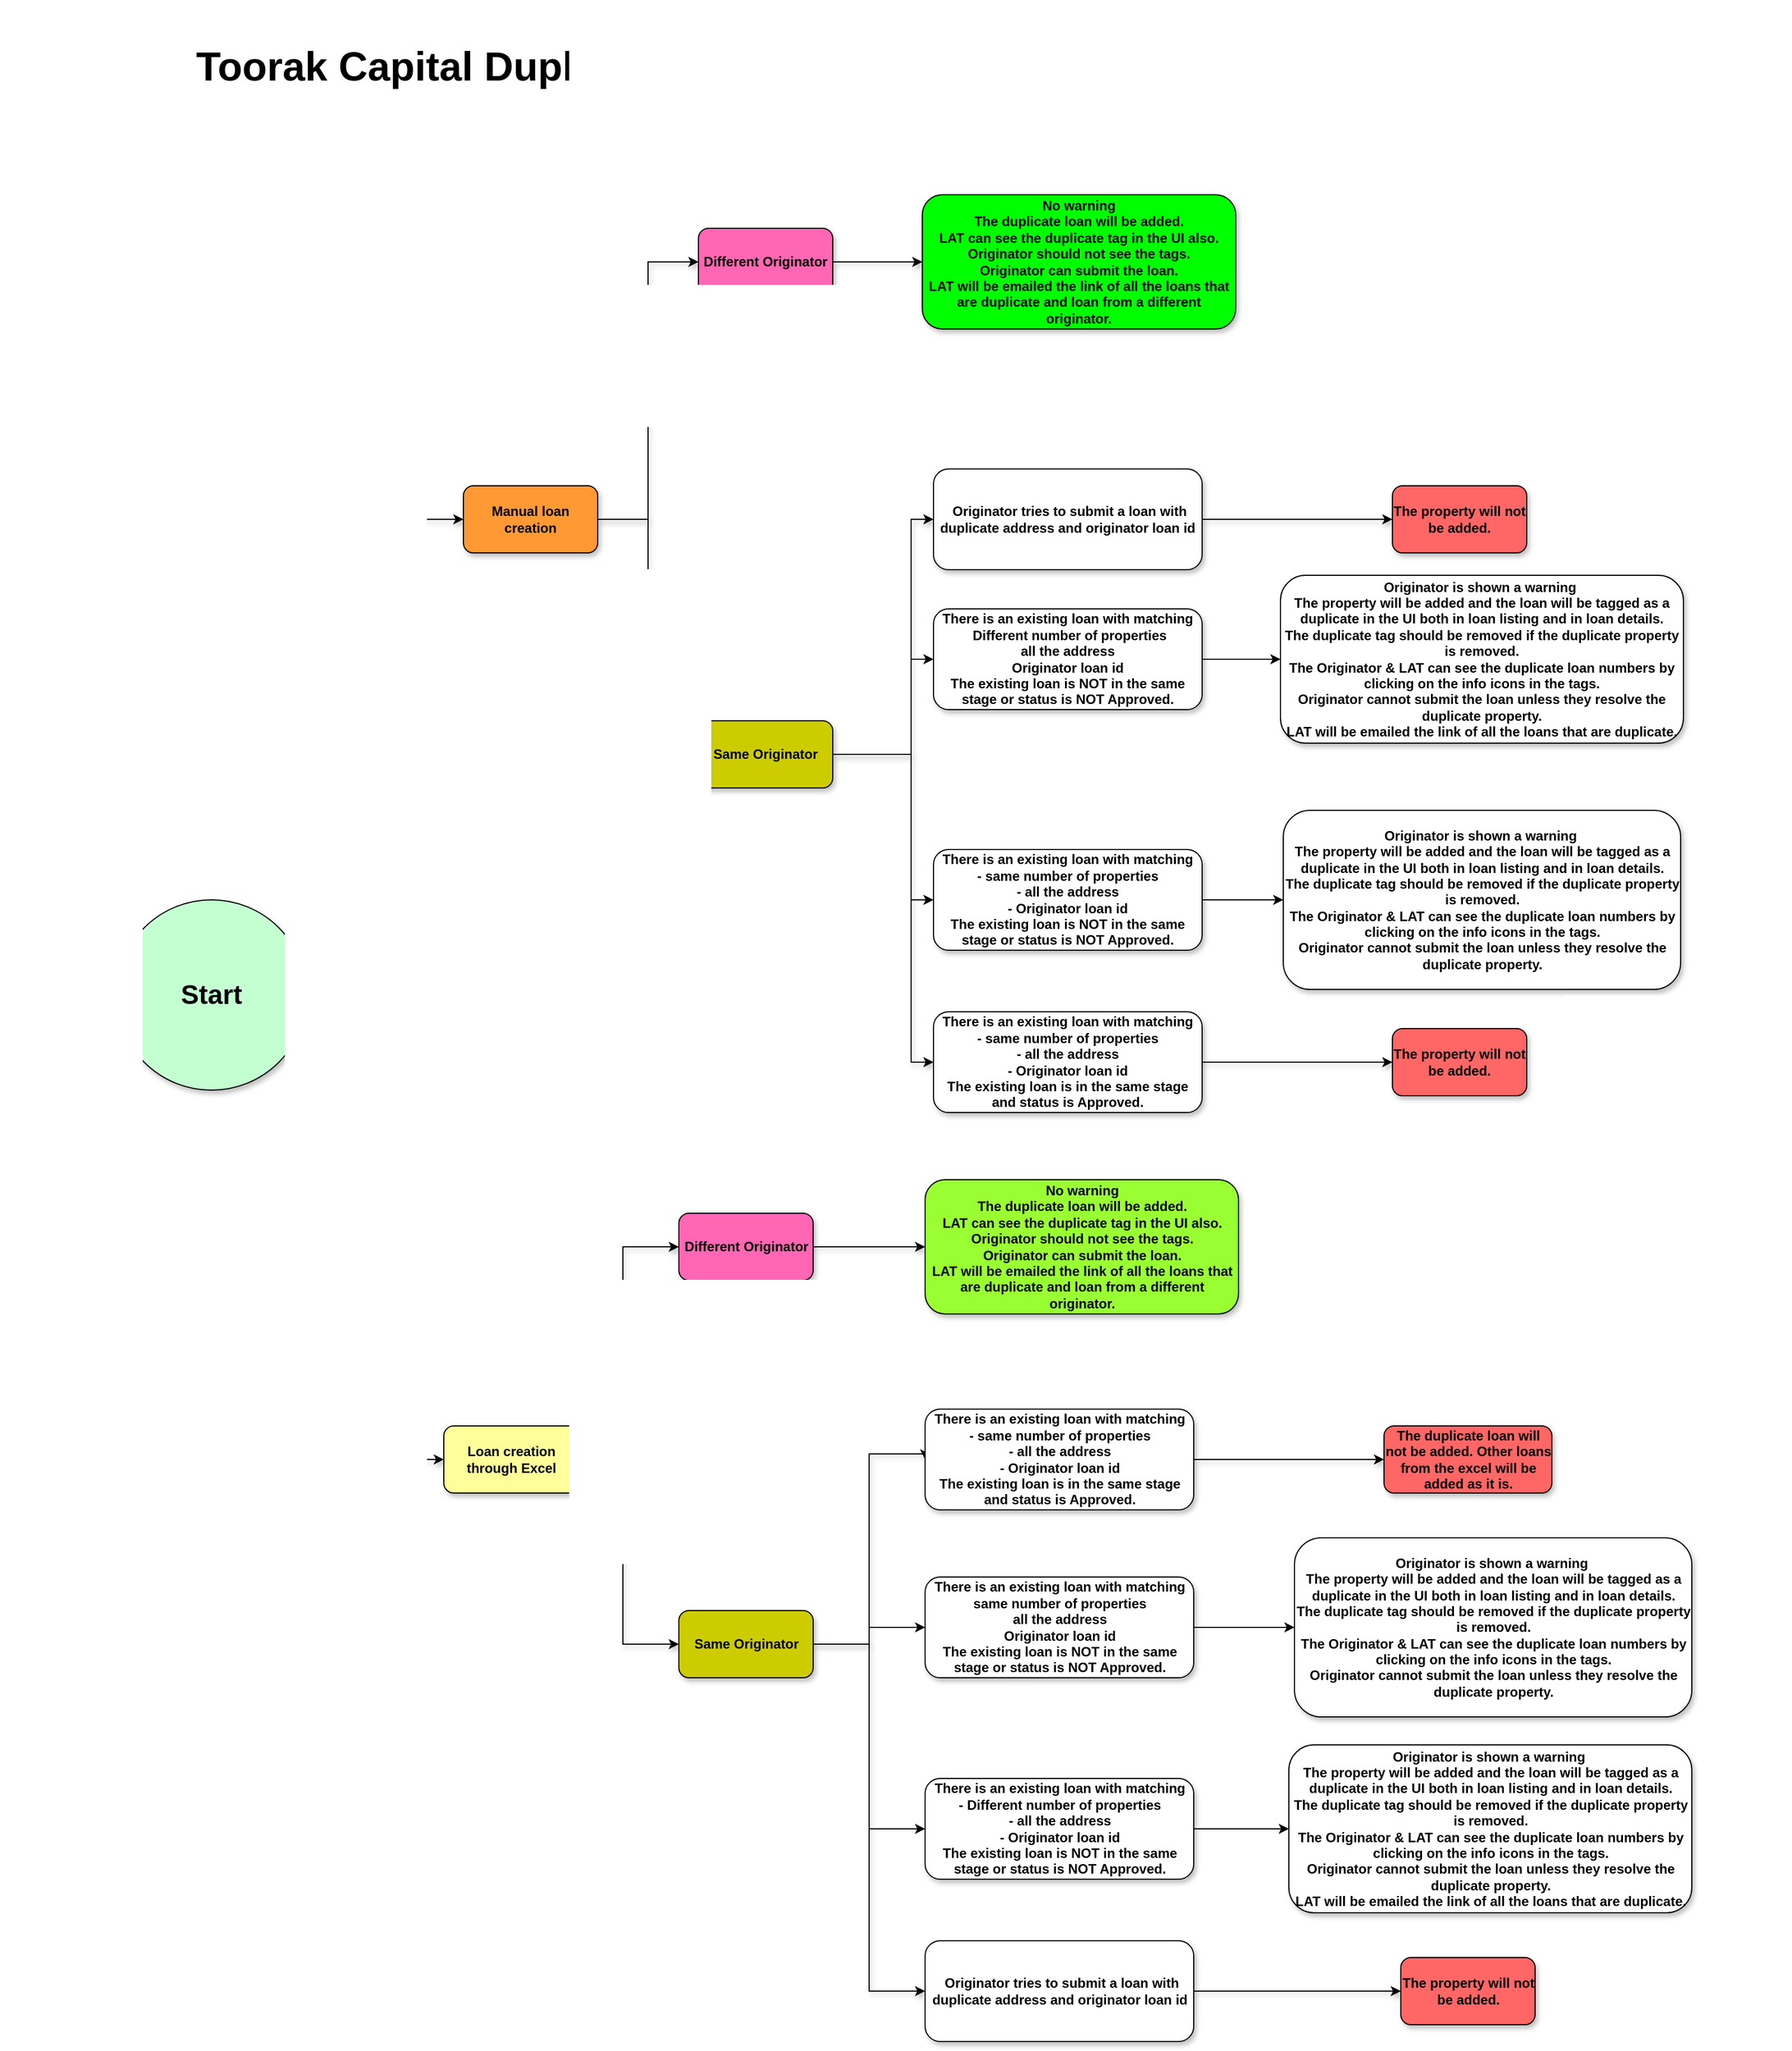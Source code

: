 <mxfile version="13.6.5" type="github">
  <diagram id="qH6c3s9MMgLRUwGL3_td" name="Page-1">
    <mxGraphModel dx="3058" dy="960" grid="1" gridSize="10" guides="1" tooltips="1" connect="1" arrows="1" fold="1" page="1" pageScale="1" pageWidth="850" pageHeight="1100" math="0" shadow="0">
      <root>
        <mxCell id="0" />
        <mxCell id="1" parent="0" />
        <mxCell id="ZVSDZQNDmMW8suPTSfCe-81" style="edgeStyle=orthogonalEdgeStyle;rounded=0;orthogonalLoop=1;jettySize=auto;html=1;entryX=0;entryY=0.5;entryDx=0;entryDy=0;shadow=1;" parent="1" source="ZVSDZQNDmMW8suPTSfCe-1" target="ZVSDZQNDmMW8suPTSfCe-3" edge="1">
          <mxGeometry relative="1" as="geometry">
            <Array as="points">
              <mxPoint x="-470" y="995" />
              <mxPoint x="-470" y="570" />
            </Array>
          </mxGeometry>
        </mxCell>
        <mxCell id="ZVSDZQNDmMW8suPTSfCe-125" style="edgeStyle=orthogonalEdgeStyle;rounded=0;orthogonalLoop=1;jettySize=auto;html=1;entryX=0;entryY=0.5;entryDx=0;entryDy=0;shadow=1;" parent="1" source="ZVSDZQNDmMW8suPTSfCe-1" target="ZVSDZQNDmMW8suPTSfCe-2" edge="1">
          <mxGeometry relative="1" as="geometry" />
        </mxCell>
        <mxCell id="ZVSDZQNDmMW8suPTSfCe-1" value="&lt;font style=&quot;font-size: 24px&quot;&gt;Start&lt;/font&gt;" style="ellipse;whiteSpace=wrap;html=1;aspect=fixed;fillColor=#C4FFD2;fontStyle=1;shadow=1;" parent="1" vertex="1">
          <mxGeometry x="-700" y="910" width="170" height="170" as="geometry" />
        </mxCell>
        <mxCell id="ZVSDZQNDmMW8suPTSfCe-97" style="edgeStyle=orthogonalEdgeStyle;rounded=0;orthogonalLoop=1;jettySize=auto;html=1;entryX=0;entryY=0.5;entryDx=0;entryDy=0;shadow=1;" parent="1" source="ZVSDZQNDmMW8suPTSfCe-2" target="ZVSDZQNDmMW8suPTSfCe-4" edge="1">
          <mxGeometry relative="1" as="geometry">
            <Array as="points">
              <mxPoint x="-247.5" y="1410" />
              <mxPoint x="-247.5" y="1575" />
            </Array>
          </mxGeometry>
        </mxCell>
        <mxCell id="ZVSDZQNDmMW8suPTSfCe-136" style="edgeStyle=orthogonalEdgeStyle;rounded=0;orthogonalLoop=1;jettySize=auto;html=1;entryX=0;entryY=0.5;entryDx=0;entryDy=0;shadow=1;" parent="1" source="ZVSDZQNDmMW8suPTSfCe-2" target="ZVSDZQNDmMW8suPTSfCe-5" edge="1">
          <mxGeometry relative="1" as="geometry">
            <Array as="points">
              <mxPoint x="-247.5" y="1410" />
              <mxPoint x="-247.5" y="1220" />
            </Array>
          </mxGeometry>
        </mxCell>
        <mxCell id="ZVSDZQNDmMW8suPTSfCe-2" value="Loan creation through Excel" style="rounded=1;whiteSpace=wrap;html=1;fillColor=#FFFF99;fontStyle=1;shadow=1;" parent="1" vertex="1">
          <mxGeometry x="-407.5" y="1380" width="120" height="60" as="geometry" />
        </mxCell>
        <mxCell id="ZVSDZQNDmMW8suPTSfCe-138" style="edgeStyle=orthogonalEdgeStyle;rounded=0;orthogonalLoop=1;jettySize=auto;html=1;entryX=0;entryY=0.5;entryDx=0;entryDy=0;shadow=1;" parent="1" source="ZVSDZQNDmMW8suPTSfCe-4" target="ZVSDZQNDmMW8suPTSfCe-48" edge="1">
          <mxGeometry relative="1" as="geometry">
            <Array as="points">
              <mxPoint x="-27.5" y="1575" />
              <mxPoint x="-27.5" y="1405" />
            </Array>
          </mxGeometry>
        </mxCell>
        <mxCell id="ZVSDZQNDmMW8suPTSfCe-141" style="edgeStyle=orthogonalEdgeStyle;rounded=0;orthogonalLoop=1;jettySize=auto;html=1;entryX=0;entryY=0.5;entryDx=0;entryDy=0;shadow=1;" parent="1" source="ZVSDZQNDmMW8suPTSfCe-4" target="ZVSDZQNDmMW8suPTSfCe-57" edge="1">
          <mxGeometry relative="1" as="geometry">
            <Array as="points">
              <mxPoint x="-27.5" y="1575" />
              <mxPoint x="-27.5" y="1885" />
            </Array>
          </mxGeometry>
        </mxCell>
        <mxCell id="Y5H-Db6mOPBbh7kAJmND-1" style="edgeStyle=orthogonalEdgeStyle;rounded=0;orthogonalLoop=1;jettySize=auto;html=1;entryX=0;entryY=0.5;entryDx=0;entryDy=0;" parent="1" source="ZVSDZQNDmMW8suPTSfCe-4" target="ZVSDZQNDmMW8suPTSfCe-51" edge="1">
          <mxGeometry relative="1" as="geometry">
            <Array as="points">
              <mxPoint x="-27.5" y="1575" />
              <mxPoint x="-27.5" y="1560" />
            </Array>
          </mxGeometry>
        </mxCell>
        <mxCell id="Y5H-Db6mOPBbh7kAJmND-2" style="edgeStyle=orthogonalEdgeStyle;rounded=0;orthogonalLoop=1;jettySize=auto;html=1;entryX=0;entryY=0.5;entryDx=0;entryDy=0;" parent="1" source="ZVSDZQNDmMW8suPTSfCe-4" target="ZVSDZQNDmMW8suPTSfCe-54" edge="1">
          <mxGeometry relative="1" as="geometry">
            <Array as="points">
              <mxPoint x="-27.5" y="1575" />
              <mxPoint x="-27.5" y="1740" />
            </Array>
          </mxGeometry>
        </mxCell>
        <mxCell id="ZVSDZQNDmMW8suPTSfCe-4" value="Same Originator" style="rounded=1;whiteSpace=wrap;html=1;fillColor=#CCCC00;fontStyle=1;shadow=1;" parent="1" vertex="1">
          <mxGeometry x="-197.5" y="1545" width="120" height="60" as="geometry" />
        </mxCell>
        <mxCell id="ZVSDZQNDmMW8suPTSfCe-109" style="edgeStyle=orthogonalEdgeStyle;rounded=0;orthogonalLoop=1;jettySize=auto;html=1;entryX=0;entryY=0.5;entryDx=0;entryDy=0;shadow=1;" parent="1" source="ZVSDZQNDmMW8suPTSfCe-5" target="ZVSDZQNDmMW8suPTSfCe-66" edge="1">
          <mxGeometry relative="1" as="geometry" />
        </mxCell>
        <mxCell id="ZVSDZQNDmMW8suPTSfCe-5" value="Different Originator" style="rounded=1;whiteSpace=wrap;html=1;fillColor=#FF66B3;fontStyle=1;shadow=1;" parent="1" vertex="1">
          <mxGeometry x="-197.5" y="1190" width="120" height="60" as="geometry" />
        </mxCell>
        <mxCell id="ZVSDZQNDmMW8suPTSfCe-130" style="edgeStyle=orthogonalEdgeStyle;rounded=0;orthogonalLoop=1;jettySize=auto;html=1;entryX=0;entryY=0.5;entryDx=0;entryDy=0;shadow=1;" parent="1" source="ZVSDZQNDmMW8suPTSfCe-6" target="ZVSDZQNDmMW8suPTSfCe-31" edge="1">
          <mxGeometry relative="1" as="geometry">
            <Array as="points">
              <mxPoint x="10" y="780" />
              <mxPoint x="10" y="570" />
            </Array>
          </mxGeometry>
        </mxCell>
        <mxCell id="ZVSDZQNDmMW8suPTSfCe-133" style="edgeStyle=orthogonalEdgeStyle;rounded=0;orthogonalLoop=1;jettySize=auto;html=1;entryX=0;entryY=0.5;entryDx=0;entryDy=0;shadow=1;" parent="1" source="ZVSDZQNDmMW8suPTSfCe-6" target="ZVSDZQNDmMW8suPTSfCe-19" edge="1">
          <mxGeometry relative="1" as="geometry">
            <Array as="points">
              <mxPoint x="10" y="780" />
              <mxPoint x="10" y="1055" />
            </Array>
          </mxGeometry>
        </mxCell>
        <mxCell id="Y5H-Db6mOPBbh7kAJmND-7" style="edgeStyle=orthogonalEdgeStyle;rounded=0;orthogonalLoop=1;jettySize=auto;html=1;entryX=0;entryY=0.5;entryDx=0;entryDy=0;" parent="1" source="ZVSDZQNDmMW8suPTSfCe-6" target="ZVSDZQNDmMW8suPTSfCe-28" edge="1">
          <mxGeometry relative="1" as="geometry">
            <Array as="points">
              <mxPoint x="10" y="780" />
              <mxPoint x="10" y="695" />
            </Array>
          </mxGeometry>
        </mxCell>
        <mxCell id="Y5H-Db6mOPBbh7kAJmND-8" style="edgeStyle=orthogonalEdgeStyle;rounded=0;orthogonalLoop=1;jettySize=auto;html=1;entryX=0;entryY=0.5;entryDx=0;entryDy=0;" parent="1" source="ZVSDZQNDmMW8suPTSfCe-6" target="ZVSDZQNDmMW8suPTSfCe-23" edge="1">
          <mxGeometry relative="1" as="geometry">
            <Array as="points">
              <mxPoint x="10" y="780" />
              <mxPoint x="10" y="910" />
            </Array>
          </mxGeometry>
        </mxCell>
        <mxCell id="ZVSDZQNDmMW8suPTSfCe-6" value="Same Originator" style="rounded=1;whiteSpace=wrap;html=1;fillColor=#CCCC00;fontStyle=1;shadow=1;" parent="1" vertex="1">
          <mxGeometry x="-180" y="750" width="120" height="60" as="geometry" />
        </mxCell>
        <mxCell id="ZVSDZQNDmMW8suPTSfCe-108" style="edgeStyle=orthogonalEdgeStyle;rounded=0;orthogonalLoop=1;jettySize=auto;html=1;entryX=0;entryY=0.5;entryDx=0;entryDy=0;shadow=1;" parent="1" source="ZVSDZQNDmMW8suPTSfCe-7" target="ZVSDZQNDmMW8suPTSfCe-68" edge="1">
          <mxGeometry relative="1" as="geometry" />
        </mxCell>
        <mxCell id="ZVSDZQNDmMW8suPTSfCe-7" value="Different Originator" style="rounded=1;whiteSpace=wrap;html=1;fillColor=#FF66B3;shadow=1;fontStyle=1" parent="1" vertex="1">
          <mxGeometry x="-180" y="310" width="120" height="60" as="geometry" />
        </mxCell>
        <mxCell id="ZVSDZQNDmMW8suPTSfCe-104" style="edgeStyle=orthogonalEdgeStyle;rounded=0;orthogonalLoop=1;jettySize=auto;html=1;entryX=0;entryY=0.5;entryDx=0;entryDy=0;shadow=1;" parent="1" source="ZVSDZQNDmMW8suPTSfCe-19" target="ZVSDZQNDmMW8suPTSfCe-20" edge="1">
          <mxGeometry relative="1" as="geometry" />
        </mxCell>
        <mxCell id="ZVSDZQNDmMW8suPTSfCe-19" value="&lt;div&gt;There is an existing loan with matching&lt;/div&gt;&lt;div&gt;- same number of properties&lt;/div&gt;&lt;div&gt;- all the address&lt;/div&gt;&lt;div&gt;- Originator loan id&lt;/div&gt;&lt;div&gt;The existing loan is in the same stage and status is Approved.&lt;/div&gt;" style="rounded=1;whiteSpace=wrap;html=1;fontStyle=1;shadow=1;" parent="1" vertex="1">
          <mxGeometry x="30" y="1010" width="240" height="90" as="geometry" />
        </mxCell>
        <mxCell id="ZVSDZQNDmMW8suPTSfCe-20" value="The property will not be added." style="rounded=1;whiteSpace=wrap;html=1;fillColor=#FF6666;fontStyle=1;shadow=1;" parent="1" vertex="1">
          <mxGeometry x="440" y="1025" width="120" height="60" as="geometry" />
        </mxCell>
        <mxCell id="Y5H-Db6mOPBbh7kAJmND-6" style="edgeStyle=orthogonalEdgeStyle;rounded=0;orthogonalLoop=1;jettySize=auto;html=1;" parent="1" source="ZVSDZQNDmMW8suPTSfCe-23" target="ZVSDZQNDmMW8suPTSfCe-24" edge="1">
          <mxGeometry relative="1" as="geometry" />
        </mxCell>
        <mxCell id="ZVSDZQNDmMW8suPTSfCe-23" value="&lt;div&gt;There is an existing loan with matching&lt;/div&gt;&lt;div&gt;- same number of properties&lt;/div&gt;&lt;div&gt;- all the address&lt;/div&gt;&lt;div&gt;- Originator loan id&lt;/div&gt;&lt;div&gt;The existing loan is NOT in the same stage or status is NOT Approved.&lt;/div&gt;" style="rounded=1;whiteSpace=wrap;html=1;fontStyle=1;shadow=1;" parent="1" vertex="1">
          <mxGeometry x="30" y="865" width="240" height="90" as="geometry" />
        </mxCell>
        <mxCell id="ZVSDZQNDmMW8suPTSfCe-24" value="&lt;div&gt;Originator is shown a warning&amp;nbsp;&lt;/div&gt;&lt;div&gt;The property will be added and the loan will be tagged as a duplicate in the UI both in loan listing and in loan details.&lt;/div&gt;&lt;div&gt;The duplicate tag should be removed if the duplicate property is removed.&lt;/div&gt;&lt;div&gt;The Originator &amp;amp; LAT can see the duplicate loan numbers by clicking on the info icons in the tags.&lt;/div&gt;&lt;div&gt;Originator cannot submit the loan unless they resolve the duplicate property.&lt;/div&gt;" style="rounded=1;whiteSpace=wrap;html=1;fontStyle=1;shadow=1;" parent="1" vertex="1">
          <mxGeometry x="342.5" y="830" width="355" height="160" as="geometry" />
        </mxCell>
        <mxCell id="Y5H-Db6mOPBbh7kAJmND-5" style="edgeStyle=orthogonalEdgeStyle;rounded=0;orthogonalLoop=1;jettySize=auto;html=1;entryX=0;entryY=0.5;entryDx=0;entryDy=0;" parent="1" source="ZVSDZQNDmMW8suPTSfCe-28" target="ZVSDZQNDmMW8suPTSfCe-29" edge="1">
          <mxGeometry relative="1" as="geometry" />
        </mxCell>
        <mxCell id="ZVSDZQNDmMW8suPTSfCe-28" value="&lt;div&gt;There is an existing loan with matching&lt;/div&gt;&lt;div&gt;&amp;nbsp;Different number of properties&lt;/div&gt;&lt;div&gt;all the address&lt;/div&gt;&lt;div&gt;Originator loan id&lt;/div&gt;&lt;div&gt;The existing loan is NOT in the same stage or status is NOT Approved.&lt;/div&gt;" style="rounded=1;whiteSpace=wrap;html=1;fontStyle=1;shadow=1;" parent="1" vertex="1">
          <mxGeometry x="30" y="650" width="240" height="90" as="geometry" />
        </mxCell>
        <mxCell id="ZVSDZQNDmMW8suPTSfCe-29" value="&lt;div&gt;Originator is shown a warning&amp;nbsp;&lt;/div&gt;&lt;div&gt;The property will be added and the loan will be tagged as a duplicate in the UI both in loan listing and in loan details.&lt;/div&gt;&lt;div&gt;The duplicate tag should be removed if the duplicate property is removed.&lt;/div&gt;&lt;div&gt;The Originator &amp;amp; LAT can see the duplicate loan numbers by clicking on the info icons in the tags.&lt;/div&gt;&lt;div&gt;Originator cannot submit the loan unless they resolve the duplicate property.&lt;/div&gt;&lt;div&gt;LAT will be emailed the link of all the loans that are duplicate.&lt;/div&gt;" style="rounded=1;whiteSpace=wrap;html=1;fontStyle=1;shadow=1;" parent="1" vertex="1">
          <mxGeometry x="340" y="620" width="360" height="150" as="geometry" />
        </mxCell>
        <mxCell id="ZVSDZQNDmMW8suPTSfCe-107" style="edgeStyle=orthogonalEdgeStyle;rounded=0;orthogonalLoop=1;jettySize=auto;html=1;entryX=0;entryY=0.5;entryDx=0;entryDy=0;shadow=1;" parent="1" source="ZVSDZQNDmMW8suPTSfCe-31" target="ZVSDZQNDmMW8suPTSfCe-32" edge="1">
          <mxGeometry relative="1" as="geometry" />
        </mxCell>
        <mxCell id="ZVSDZQNDmMW8suPTSfCe-31" value="&amp;nbsp;Originator tries to submit a loan with duplicate address and originator loan id" style="rounded=1;whiteSpace=wrap;html=1;fontStyle=1;shadow=1;" parent="1" vertex="1">
          <mxGeometry x="30" y="525" width="240" height="90" as="geometry" />
        </mxCell>
        <mxCell id="ZVSDZQNDmMW8suPTSfCe-32" value="The property will not be added." style="rounded=1;whiteSpace=wrap;html=1;fillColor=#FF6666;fontStyle=1;shadow=1;" parent="1" vertex="1">
          <mxGeometry x="440" y="540" width="120" height="60" as="geometry" />
        </mxCell>
        <mxCell id="ZVSDZQNDmMW8suPTSfCe-117" style="edgeStyle=orthogonalEdgeStyle;rounded=0;orthogonalLoop=1;jettySize=auto;html=1;entryX=0;entryY=0.5;entryDx=0;entryDy=0;shadow=1;" parent="1" source="ZVSDZQNDmMW8suPTSfCe-48" target="ZVSDZQNDmMW8suPTSfCe-49" edge="1">
          <mxGeometry relative="1" as="geometry" />
        </mxCell>
        <mxCell id="ZVSDZQNDmMW8suPTSfCe-48" value="&lt;div&gt;There is an existing loan with matching&lt;/div&gt;&lt;div&gt;- same number of properties&lt;/div&gt;&lt;div&gt;- all the address&lt;/div&gt;&lt;div&gt;- Originator loan id&lt;/div&gt;&lt;div&gt;The existing loan is in the same stage and status is Approved.&lt;/div&gt;" style="rounded=1;whiteSpace=wrap;html=1;fontStyle=1;shadow=1;" parent="1" vertex="1">
          <mxGeometry x="22.5" y="1365" width="240" height="90" as="geometry" />
        </mxCell>
        <mxCell id="ZVSDZQNDmMW8suPTSfCe-49" value="The duplicate loan will not be added. Other loans from the excel will be added as it is." style="rounded=1;whiteSpace=wrap;html=1;fillColor=#FF6666;fontStyle=1;shadow=1;" parent="1" vertex="1">
          <mxGeometry x="432.5" y="1380" width="150" height="60" as="geometry" />
        </mxCell>
        <mxCell id="Y5H-Db6mOPBbh7kAJmND-3" style="edgeStyle=orthogonalEdgeStyle;rounded=0;orthogonalLoop=1;jettySize=auto;html=1;entryX=0;entryY=0.5;entryDx=0;entryDy=0;" parent="1" source="ZVSDZQNDmMW8suPTSfCe-51" target="ZVSDZQNDmMW8suPTSfCe-52" edge="1">
          <mxGeometry relative="1" as="geometry" />
        </mxCell>
        <mxCell id="ZVSDZQNDmMW8suPTSfCe-51" value="&lt;div&gt;There is an existing loan with matching&lt;/div&gt;&lt;div&gt;same number of properties&lt;/div&gt;&lt;div&gt;all the address&lt;/div&gt;&lt;div&gt;Originator loan id&lt;/div&gt;&lt;div&gt;The existing loan is NOT in the same stage or status is NOT Approved.&lt;/div&gt;" style="rounded=1;whiteSpace=wrap;html=1;fontStyle=1;shadow=1;" parent="1" vertex="1">
          <mxGeometry x="22.5" y="1515" width="240" height="90" as="geometry" />
        </mxCell>
        <mxCell id="ZVSDZQNDmMW8suPTSfCe-52" value="&lt;div&gt;Originator is shown a warning&amp;nbsp;&lt;/div&gt;&lt;div&gt;The property will be added and the loan will be tagged as a duplicate in the UI both in loan listing and in loan details.&lt;/div&gt;&lt;div&gt;The duplicate tag should be removed if the duplicate property is removed.&lt;/div&gt;&lt;div&gt;The Originator &amp;amp; LAT can see the duplicate loan numbers by clicking on the info icons in the tags.&lt;/div&gt;&lt;div&gt;Originator cannot submit the loan unless they resolve the duplicate property.&lt;/div&gt;" style="rounded=1;whiteSpace=wrap;html=1;fontStyle=1;shadow=1;" parent="1" vertex="1">
          <mxGeometry x="352.5" y="1480" width="355" height="160" as="geometry" />
        </mxCell>
        <mxCell id="Y5H-Db6mOPBbh7kAJmND-4" style="edgeStyle=orthogonalEdgeStyle;rounded=0;orthogonalLoop=1;jettySize=auto;html=1;entryX=0;entryY=0.5;entryDx=0;entryDy=0;" parent="1" source="ZVSDZQNDmMW8suPTSfCe-54" target="ZVSDZQNDmMW8suPTSfCe-55" edge="1">
          <mxGeometry relative="1" as="geometry" />
        </mxCell>
        <mxCell id="ZVSDZQNDmMW8suPTSfCe-54" value="&lt;div&gt;There is an existing loan with matching&lt;/div&gt;&lt;div&gt;- Different number of properties&lt;/div&gt;&lt;div&gt;- all the address&lt;/div&gt;&lt;div&gt;- Originator loan id&lt;/div&gt;&lt;div&gt;The existing loan is NOT in the same stage or status is NOT Approved.&lt;/div&gt;" style="rounded=1;whiteSpace=wrap;html=1;fontStyle=1;shadow=1;" parent="1" vertex="1">
          <mxGeometry x="22.5" y="1695" width="240" height="90" as="geometry" />
        </mxCell>
        <mxCell id="ZVSDZQNDmMW8suPTSfCe-55" value="&lt;div&gt;Originator is shown a warning&amp;nbsp;&lt;/div&gt;&lt;div&gt;The property will be added and the loan will be tagged as a duplicate in the UI both in loan listing and in loan details.&lt;/div&gt;&lt;div&gt;The duplicate tag should be removed if the duplicate property is removed.&lt;/div&gt;&lt;div&gt;The Originator &amp;amp; LAT can see the duplicate loan numbers by clicking on the info icons in the tags.&lt;/div&gt;&lt;div&gt;Originator cannot submit the loan unless they resolve the duplicate property.&lt;/div&gt;&lt;div&gt;LAT will be emailed the link of all the loans that are duplicate.&lt;/div&gt;" style="rounded=1;whiteSpace=wrap;html=1;fontStyle=1;shadow=1;" parent="1" vertex="1">
          <mxGeometry x="347.5" y="1665" width="360" height="150" as="geometry" />
        </mxCell>
        <mxCell id="ZVSDZQNDmMW8suPTSfCe-121" style="edgeStyle=orthogonalEdgeStyle;rounded=0;orthogonalLoop=1;jettySize=auto;html=1;entryX=0;entryY=0.5;entryDx=0;entryDy=0;shadow=1;" parent="1" source="ZVSDZQNDmMW8suPTSfCe-57" target="ZVSDZQNDmMW8suPTSfCe-58" edge="1">
          <mxGeometry relative="1" as="geometry" />
        </mxCell>
        <mxCell id="ZVSDZQNDmMW8suPTSfCe-57" value="&amp;nbsp;Originator tries to submit a loan with duplicate address and originator loan id" style="rounded=1;whiteSpace=wrap;html=1;fontStyle=1;shadow=1;" parent="1" vertex="1">
          <mxGeometry x="22.5" y="1840" width="240" height="90" as="geometry" />
        </mxCell>
        <mxCell id="ZVSDZQNDmMW8suPTSfCe-58" value="The property will not be added." style="rounded=1;whiteSpace=wrap;html=1;fillColor=#FF6666;fontStyle=1;shadow=1;" parent="1" vertex="1">
          <mxGeometry x="447.5" y="1855" width="120" height="60" as="geometry" />
        </mxCell>
        <mxCell id="ZVSDZQNDmMW8suPTSfCe-66" value="&lt;div&gt;No warning&lt;span&gt; &lt;/span&gt;&lt;/div&gt;&lt;div&gt;The duplicate loan will be added.&lt;/div&gt;&lt;div&gt;LAT can see the duplicate tag in the UI also. Originator should not see the tags.&lt;/div&gt;&lt;div&gt;Originator can submit the loan.&lt;/div&gt;&lt;div&gt;LAT will be emailed the link of all the loans that are duplicate and loan from a different originator.&lt;/div&gt;" style="rounded=1;whiteSpace=wrap;html=1;fontStyle=1;shadow=1;fillColor=#99FF33;" parent="1" vertex="1">
          <mxGeometry x="22.5" y="1160" width="280" height="120" as="geometry" />
        </mxCell>
        <mxCell id="ZVSDZQNDmMW8suPTSfCe-68" value="&lt;div&gt;No warning&lt;span&gt; &lt;/span&gt;&lt;/div&gt;&lt;div&gt;The duplicate loan will be added.&lt;/div&gt;&lt;div&gt;LAT can see the duplicate tag in the UI also. Originator should not see the tags.&lt;/div&gt;&lt;div&gt;Originator can submit the loan.&lt;/div&gt;&lt;div&gt;LAT will be emailed the link of all the loans that are duplicate and loan from a different originator.&lt;/div&gt;" style="rounded=1;whiteSpace=wrap;html=1;fontStyle=1;shadow=1;fillColor=#00FF00;" parent="1" vertex="1">
          <mxGeometry x="20" y="280" width="280" height="120" as="geometry" />
        </mxCell>
        <mxCell id="ZVSDZQNDmMW8suPTSfCe-84" style="edgeStyle=orthogonalEdgeStyle;rounded=0;orthogonalLoop=1;jettySize=auto;html=1;entryX=0;entryY=0.5;entryDx=0;entryDy=0;shadow=1;" parent="1" source="ZVSDZQNDmMW8suPTSfCe-3" target="ZVSDZQNDmMW8suPTSfCe-7" edge="1">
          <mxGeometry relative="1" as="geometry" />
        </mxCell>
        <mxCell id="ZVSDZQNDmMW8suPTSfCe-86" style="edgeStyle=orthogonalEdgeStyle;rounded=0;orthogonalLoop=1;jettySize=auto;html=1;entryX=0;entryY=0.5;entryDx=0;entryDy=0;shadow=1;" parent="1" source="ZVSDZQNDmMW8suPTSfCe-3" target="ZVSDZQNDmMW8suPTSfCe-6" edge="1">
          <mxGeometry relative="1" as="geometry" />
        </mxCell>
        <mxCell id="ZVSDZQNDmMW8suPTSfCe-3" value="&lt;span&gt;Manual loan creation&lt;/span&gt;" style="rounded=1;whiteSpace=wrap;html=1;fillColor=#FF9933;fontStyle=1;shadow=1;" parent="1" vertex="1">
          <mxGeometry x="-390" y="540" width="120" height="60" as="geometry" />
        </mxCell>
        <mxCell id="ZVSDZQNDmMW8suPTSfCe-71" value="&lt;font style=&quot;font-size: 36px&quot;&gt;Toorak Capital Duplicate Loans and Properties Processing Flow Diagram&lt;/font&gt;" style="text;html=1;strokeColor=none;fillColor=none;align=center;verticalAlign=middle;whiteSpace=wrap;rounded=0;fontStyle=1;shadow=1;" parent="1" vertex="1">
          <mxGeometry x="-800" y="110" width="1590" height="110" as="geometry" />
        </mxCell>
      </root>
    </mxGraphModel>
  </diagram>
</mxfile>
